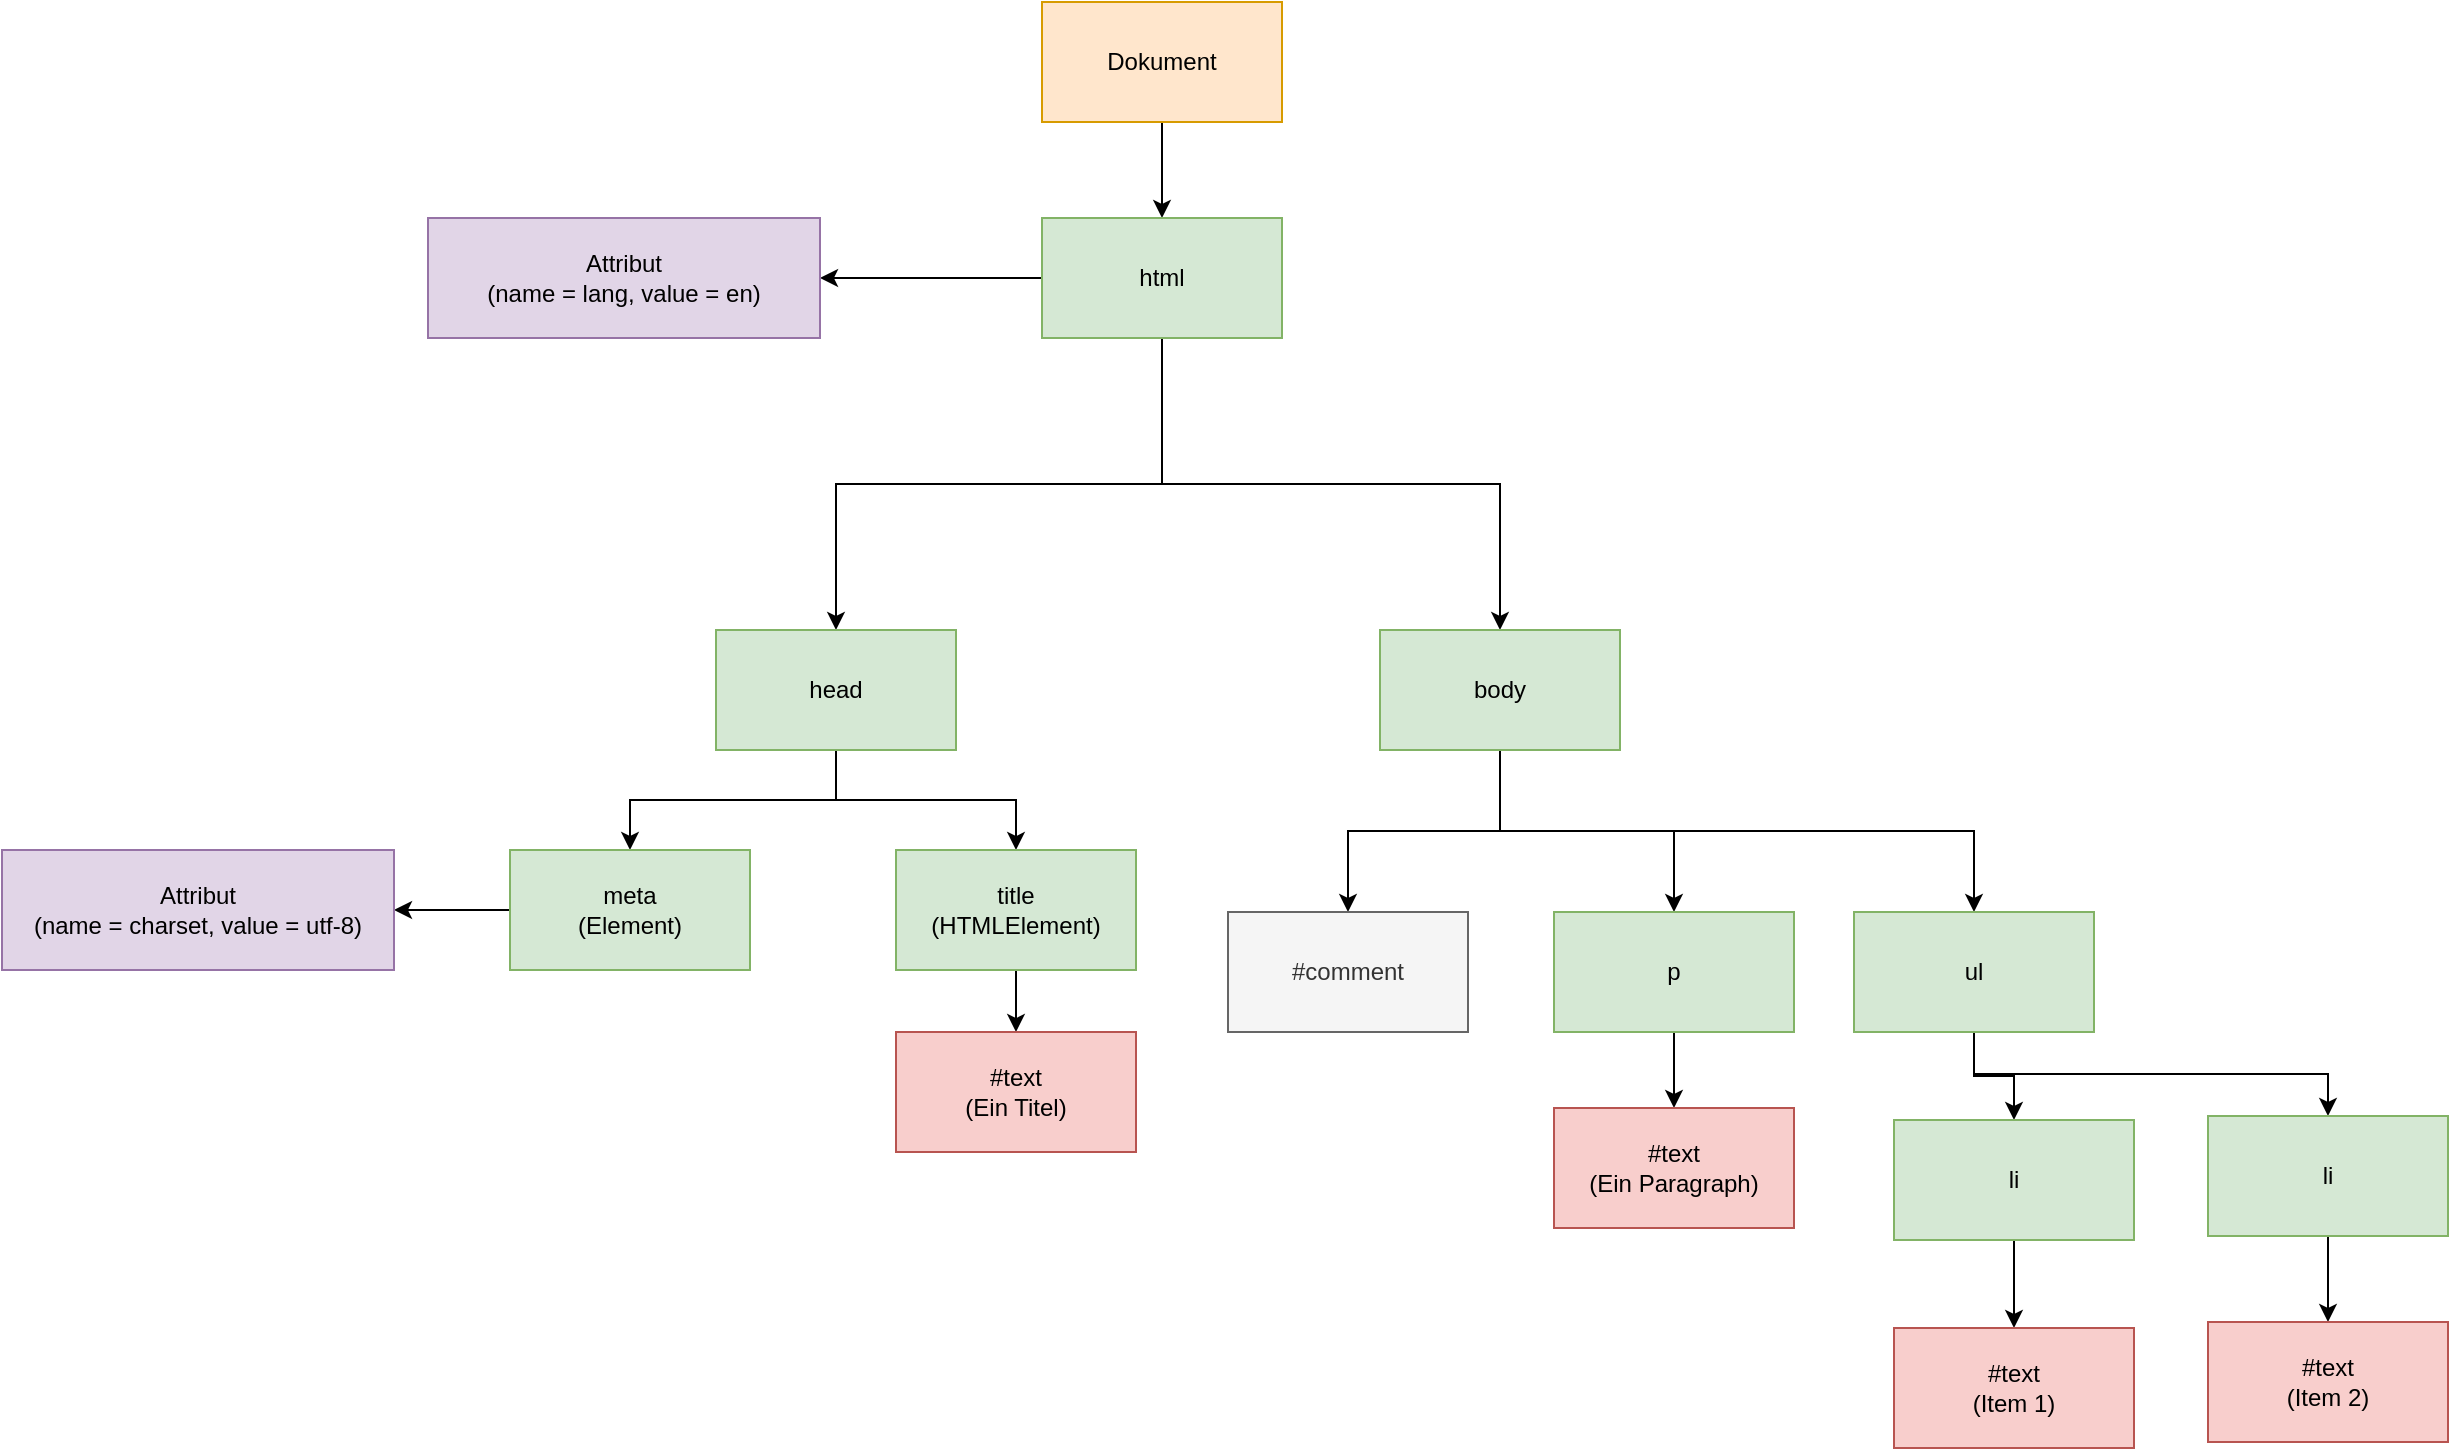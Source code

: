<mxfile version="20.8.10" type="device"><diagram name="Seite-1" id="SLK8krDNwtW9GJv3-rib"><mxGraphModel dx="2487" dy="993" grid="0" gridSize="10" guides="1" tooltips="1" connect="1" arrows="1" fold="1" page="0" pageScale="1" pageWidth="827" pageHeight="1169" math="0" shadow="0"><root><mxCell id="0"/><mxCell id="1" parent="0"/><mxCell id="fhQ51vJaaIdBdI8zLZFq-7" style="edgeStyle=orthogonalEdgeStyle;rounded=0;orthogonalLoop=1;jettySize=auto;html=1;" edge="1" parent="1" source="fhQ51vJaaIdBdI8zLZFq-1" target="fhQ51vJaaIdBdI8zLZFq-2"><mxGeometry relative="1" as="geometry"/></mxCell><mxCell id="fhQ51vJaaIdBdI8zLZFq-1" value="Dokument" style="rounded=0;whiteSpace=wrap;html=1;fillColor=#ffe6cc;strokeColor=#d79b00;" vertex="1" parent="1"><mxGeometry x="82" y="111" width="120" height="60" as="geometry"/></mxCell><mxCell id="fhQ51vJaaIdBdI8zLZFq-6" style="edgeStyle=orthogonalEdgeStyle;rounded=0;orthogonalLoop=1;jettySize=auto;html=1;" edge="1" parent="1" source="fhQ51vJaaIdBdI8zLZFq-2" target="fhQ51vJaaIdBdI8zLZFq-3"><mxGeometry relative="1" as="geometry"/></mxCell><mxCell id="fhQ51vJaaIdBdI8zLZFq-8" style="edgeStyle=orthogonalEdgeStyle;rounded=0;orthogonalLoop=1;jettySize=auto;html=1;exitX=0.5;exitY=1;exitDx=0;exitDy=0;" edge="1" parent="1" source="fhQ51vJaaIdBdI8zLZFq-2" target="fhQ51vJaaIdBdI8zLZFq-4"><mxGeometry relative="1" as="geometry"/></mxCell><mxCell id="fhQ51vJaaIdBdI8zLZFq-9" style="edgeStyle=orthogonalEdgeStyle;rounded=0;orthogonalLoop=1;jettySize=auto;html=1;exitX=0.5;exitY=1;exitDx=0;exitDy=0;" edge="1" parent="1" source="fhQ51vJaaIdBdI8zLZFq-2" target="fhQ51vJaaIdBdI8zLZFq-5"><mxGeometry relative="1" as="geometry"/></mxCell><mxCell id="fhQ51vJaaIdBdI8zLZFq-2" value="html" style="rounded=0;whiteSpace=wrap;html=1;fillColor=#d5e8d4;strokeColor=#82b366;" vertex="1" parent="1"><mxGeometry x="82" y="219" width="120" height="60" as="geometry"/></mxCell><mxCell id="fhQ51vJaaIdBdI8zLZFq-3" value="Attribut&lt;br&gt;(name = lang, value = en)" style="rounded=0;whiteSpace=wrap;html=1;fillColor=#e1d5e7;strokeColor=#9673a6;" vertex="1" parent="1"><mxGeometry x="-225" y="219" width="196" height="60" as="geometry"/></mxCell><mxCell id="fhQ51vJaaIdBdI8zLZFq-13" style="edgeStyle=orthogonalEdgeStyle;rounded=0;orthogonalLoop=1;jettySize=auto;html=1;" edge="1" parent="1" source="fhQ51vJaaIdBdI8zLZFq-4" target="fhQ51vJaaIdBdI8zLZFq-10"><mxGeometry relative="1" as="geometry"/></mxCell><mxCell id="fhQ51vJaaIdBdI8zLZFq-14" style="edgeStyle=orthogonalEdgeStyle;rounded=0;orthogonalLoop=1;jettySize=auto;html=1;" edge="1" parent="1" source="fhQ51vJaaIdBdI8zLZFq-4" target="fhQ51vJaaIdBdI8zLZFq-11"><mxGeometry relative="1" as="geometry"/></mxCell><mxCell id="fhQ51vJaaIdBdI8zLZFq-4" value="head" style="rounded=0;whiteSpace=wrap;html=1;fillColor=#d5e8d4;strokeColor=#82b366;" vertex="1" parent="1"><mxGeometry x="-81" y="425" width="120" height="60" as="geometry"/></mxCell><mxCell id="fhQ51vJaaIdBdI8zLZFq-21" style="edgeStyle=orthogonalEdgeStyle;rounded=0;orthogonalLoop=1;jettySize=auto;html=1;" edge="1" parent="1" source="fhQ51vJaaIdBdI8zLZFq-5" target="fhQ51vJaaIdBdI8zLZFq-20"><mxGeometry relative="1" as="geometry"/></mxCell><mxCell id="fhQ51vJaaIdBdI8zLZFq-22" style="edgeStyle=orthogonalEdgeStyle;rounded=0;orthogonalLoop=1;jettySize=auto;html=1;" edge="1" parent="1" source="fhQ51vJaaIdBdI8zLZFq-5" target="fhQ51vJaaIdBdI8zLZFq-18"><mxGeometry relative="1" as="geometry"/></mxCell><mxCell id="fhQ51vJaaIdBdI8zLZFq-23" style="edgeStyle=orthogonalEdgeStyle;rounded=0;orthogonalLoop=1;jettySize=auto;html=1;exitX=0.5;exitY=1;exitDx=0;exitDy=0;" edge="1" parent="1" source="fhQ51vJaaIdBdI8zLZFq-5" target="fhQ51vJaaIdBdI8zLZFq-19"><mxGeometry relative="1" as="geometry"/></mxCell><mxCell id="fhQ51vJaaIdBdI8zLZFq-5" value="body" style="rounded=0;whiteSpace=wrap;html=1;fillColor=#d5e8d4;strokeColor=#82b366;" vertex="1" parent="1"><mxGeometry x="251" y="425" width="120" height="60" as="geometry"/></mxCell><mxCell id="fhQ51vJaaIdBdI8zLZFq-17" style="edgeStyle=orthogonalEdgeStyle;rounded=0;orthogonalLoop=1;jettySize=auto;html=1;" edge="1" parent="1" source="fhQ51vJaaIdBdI8zLZFq-10" target="fhQ51vJaaIdBdI8zLZFq-16"><mxGeometry relative="1" as="geometry"/></mxCell><mxCell id="fhQ51vJaaIdBdI8zLZFq-10" value="meta&lt;br&gt;(Element)" style="rounded=0;whiteSpace=wrap;html=1;fillColor=#d5e8d4;strokeColor=#82b366;" vertex="1" parent="1"><mxGeometry x="-184" y="535" width="120" height="60" as="geometry"/></mxCell><mxCell id="fhQ51vJaaIdBdI8zLZFq-15" style="edgeStyle=orthogonalEdgeStyle;rounded=0;orthogonalLoop=1;jettySize=auto;html=1;" edge="1" parent="1" source="fhQ51vJaaIdBdI8zLZFq-11" target="fhQ51vJaaIdBdI8zLZFq-12"><mxGeometry relative="1" as="geometry"/></mxCell><mxCell id="fhQ51vJaaIdBdI8zLZFq-11" value="title&lt;br&gt;(HTMLElement)" style="rounded=0;whiteSpace=wrap;html=1;fillColor=#d5e8d4;strokeColor=#82b366;" vertex="1" parent="1"><mxGeometry x="9" y="535" width="120" height="60" as="geometry"/></mxCell><mxCell id="fhQ51vJaaIdBdI8zLZFq-12" value="#text&lt;br&gt;(Ein Titel)" style="rounded=0;whiteSpace=wrap;html=1;fillColor=#f8cecc;strokeColor=#b85450;" vertex="1" parent="1"><mxGeometry x="9" y="626" width="120" height="60" as="geometry"/></mxCell><mxCell id="fhQ51vJaaIdBdI8zLZFq-16" value="Attribut&lt;br&gt;(name = charset, value = utf-8)" style="rounded=0;whiteSpace=wrap;html=1;fillColor=#e1d5e7;strokeColor=#9673a6;" vertex="1" parent="1"><mxGeometry x="-438" y="535" width="196" height="60" as="geometry"/></mxCell><mxCell id="fhQ51vJaaIdBdI8zLZFq-25" style="edgeStyle=orthogonalEdgeStyle;rounded=0;orthogonalLoop=1;jettySize=auto;html=1;" edge="1" parent="1" source="fhQ51vJaaIdBdI8zLZFq-18" target="fhQ51vJaaIdBdI8zLZFq-24"><mxGeometry relative="1" as="geometry"/></mxCell><mxCell id="fhQ51vJaaIdBdI8zLZFq-18" value="p" style="rounded=0;whiteSpace=wrap;html=1;fillColor=#d5e8d4;strokeColor=#82b366;" vertex="1" parent="1"><mxGeometry x="338" y="566" width="120" height="60" as="geometry"/></mxCell><mxCell id="fhQ51vJaaIdBdI8zLZFq-28" style="edgeStyle=orthogonalEdgeStyle;rounded=0;orthogonalLoop=1;jettySize=auto;html=1;" edge="1" parent="1" source="fhQ51vJaaIdBdI8zLZFq-19" target="fhQ51vJaaIdBdI8zLZFq-26"><mxGeometry relative="1" as="geometry"/></mxCell><mxCell id="fhQ51vJaaIdBdI8zLZFq-29" style="edgeStyle=orthogonalEdgeStyle;rounded=0;orthogonalLoop=1;jettySize=auto;html=1;exitX=0.5;exitY=1;exitDx=0;exitDy=0;" edge="1" parent="1" source="fhQ51vJaaIdBdI8zLZFq-19" target="fhQ51vJaaIdBdI8zLZFq-27"><mxGeometry relative="1" as="geometry"/></mxCell><mxCell id="fhQ51vJaaIdBdI8zLZFq-19" value="ul" style="rounded=0;whiteSpace=wrap;html=1;fillColor=#d5e8d4;strokeColor=#82b366;" vertex="1" parent="1"><mxGeometry x="488" y="566" width="120" height="60" as="geometry"/></mxCell><mxCell id="fhQ51vJaaIdBdI8zLZFq-20" value="#comment" style="rounded=0;whiteSpace=wrap;html=1;fillColor=#f5f5f5;strokeColor=#666666;fontColor=#333333;" vertex="1" parent="1"><mxGeometry x="175" y="566" width="120" height="60" as="geometry"/></mxCell><mxCell id="fhQ51vJaaIdBdI8zLZFq-24" value="#text&lt;br&gt;(Ein Paragraph)" style="rounded=0;whiteSpace=wrap;html=1;fillColor=#f8cecc;strokeColor=#b85450;" vertex="1" parent="1"><mxGeometry x="338" y="664" width="120" height="60" as="geometry"/></mxCell><mxCell id="fhQ51vJaaIdBdI8zLZFq-32" style="edgeStyle=orthogonalEdgeStyle;rounded=0;orthogonalLoop=1;jettySize=auto;html=1;" edge="1" parent="1" source="fhQ51vJaaIdBdI8zLZFq-26" target="fhQ51vJaaIdBdI8zLZFq-30"><mxGeometry relative="1" as="geometry"/></mxCell><mxCell id="fhQ51vJaaIdBdI8zLZFq-26" value="li" style="rounded=0;whiteSpace=wrap;html=1;fillColor=#d5e8d4;strokeColor=#82b366;" vertex="1" parent="1"><mxGeometry x="508" y="670" width="120" height="60" as="geometry"/></mxCell><mxCell id="fhQ51vJaaIdBdI8zLZFq-33" style="edgeStyle=orthogonalEdgeStyle;rounded=0;orthogonalLoop=1;jettySize=auto;html=1;" edge="1" parent="1" source="fhQ51vJaaIdBdI8zLZFq-27" target="fhQ51vJaaIdBdI8zLZFq-31"><mxGeometry relative="1" as="geometry"/></mxCell><mxCell id="fhQ51vJaaIdBdI8zLZFq-27" value="li" style="rounded=0;whiteSpace=wrap;html=1;fillColor=#d5e8d4;strokeColor=#82b366;" vertex="1" parent="1"><mxGeometry x="665" y="668" width="120" height="60" as="geometry"/></mxCell><mxCell id="fhQ51vJaaIdBdI8zLZFq-30" value="#text&lt;br&gt;(Item 1)" style="rounded=0;whiteSpace=wrap;html=1;fillColor=#f8cecc;strokeColor=#b85450;" vertex="1" parent="1"><mxGeometry x="508" y="774" width="120" height="60" as="geometry"/></mxCell><mxCell id="fhQ51vJaaIdBdI8zLZFq-31" value="#text&lt;br&gt;(Item 2)" style="rounded=0;whiteSpace=wrap;html=1;fillColor=#f8cecc;strokeColor=#b85450;" vertex="1" parent="1"><mxGeometry x="665" y="771" width="120" height="60" as="geometry"/></mxCell></root></mxGraphModel></diagram></mxfile>